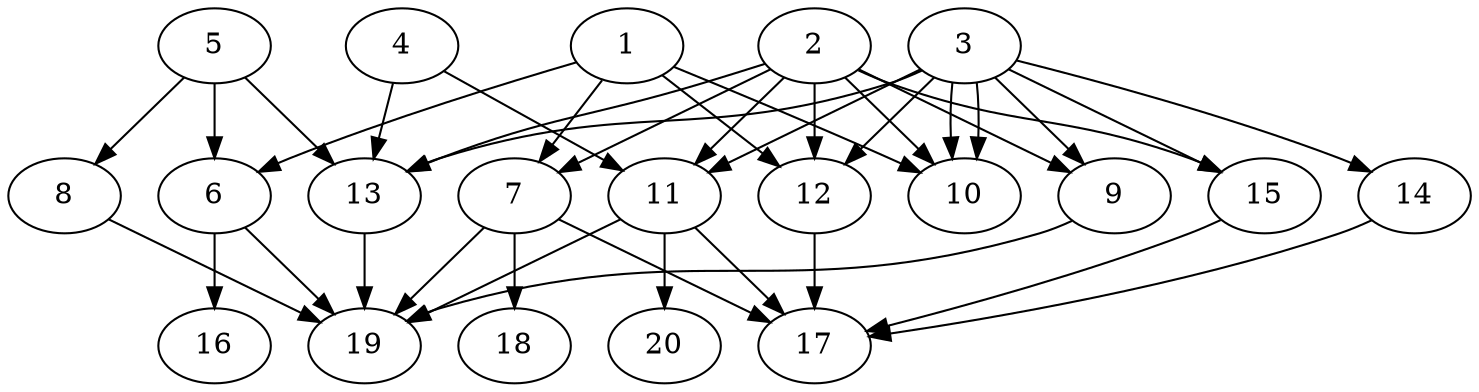 // DAG automatically generated by daggen at Wed Jul 24 21:20:53 2019
// ./daggen --dot -n 20 --ccr 0.5 --fat 0.8 --regular 0.5 --density 0.7 --mindata 5242880 --maxdata 52428800 
digraph G {
  1 [size="15820800", alpha="0.08", expect_size="7910400"] 
  1 -> 6 [size ="7910400"]
  1 -> 7 [size ="7910400"]
  1 -> 10 [size ="7910400"]
  1 -> 12 [size ="7910400"]
  2 [size="29788160", alpha="0.11", expect_size="14894080"] 
  2 -> 7 [size ="14894080"]
  2 -> 9 [size ="14894080"]
  2 -> 10 [size ="14894080"]
  2 -> 11 [size ="14894080"]
  2 -> 12 [size ="14894080"]
  2 -> 13 [size ="14894080"]
  2 -> 15 [size ="14894080"]
  3 [size="20553728", alpha="0.05", expect_size="10276864"] 
  3 -> 9 [size ="10276864"]
  3 -> 10 [size ="10276864"]
  3 -> 10 [size ="10276864"]
  3 -> 11 [size ="10276864"]
  3 -> 12 [size ="10276864"]
  3 -> 13 [size ="10276864"]
  3 -> 14 [size ="10276864"]
  3 -> 15 [size ="10276864"]
  4 [size="84148224", alpha="0.16", expect_size="42074112"] 
  4 -> 11 [size ="42074112"]
  4 -> 13 [size ="42074112"]
  5 [size="42180608", alpha="0.10", expect_size="21090304"] 
  5 -> 6 [size ="21090304"]
  5 -> 8 [size ="21090304"]
  5 -> 13 [size ="21090304"]
  6 [size="64352256", alpha="0.13", expect_size="32176128"] 
  6 -> 16 [size ="32176128"]
  6 -> 19 [size ="32176128"]
  7 [size="76683264", alpha="0.04", expect_size="38341632"] 
  7 -> 17 [size ="38341632"]
  7 -> 18 [size ="38341632"]
  7 -> 19 [size ="38341632"]
  8 [size="31901696", alpha="0.11", expect_size="15950848"] 
  8 -> 19 [size ="15950848"]
  9 [size="88936448", alpha="0.12", expect_size="44468224"] 
  9 -> 19 [size ="44468224"]
  10 [size="93806592", alpha="0.03", expect_size="46903296"] 
  11 [size="85030912", alpha="0.13", expect_size="42515456"] 
  11 -> 17 [size ="42515456"]
  11 -> 19 [size ="42515456"]
  11 -> 20 [size ="42515456"]
  12 [size="28235776", alpha="0.09", expect_size="14117888"] 
  12 -> 17 [size ="14117888"]
  13 [size="82124800", alpha="0.11", expect_size="41062400"] 
  13 -> 19 [size ="41062400"]
  14 [size="104005632", alpha="0.06", expect_size="52002816"] 
  14 -> 17 [size ="52002816"]
  15 [size="86589440", alpha="0.11", expect_size="43294720"] 
  15 -> 17 [size ="43294720"]
  16 [size="41230336", alpha="0.14", expect_size="20615168"] 
  17 [size="101175296", alpha="0.12", expect_size="50587648"] 
  18 [size="24676352", alpha="0.20", expect_size="12338176"] 
  19 [size="76349440", alpha="0.17", expect_size="38174720"] 
  20 [size="38766592", alpha="0.15", expect_size="19383296"] 
}
